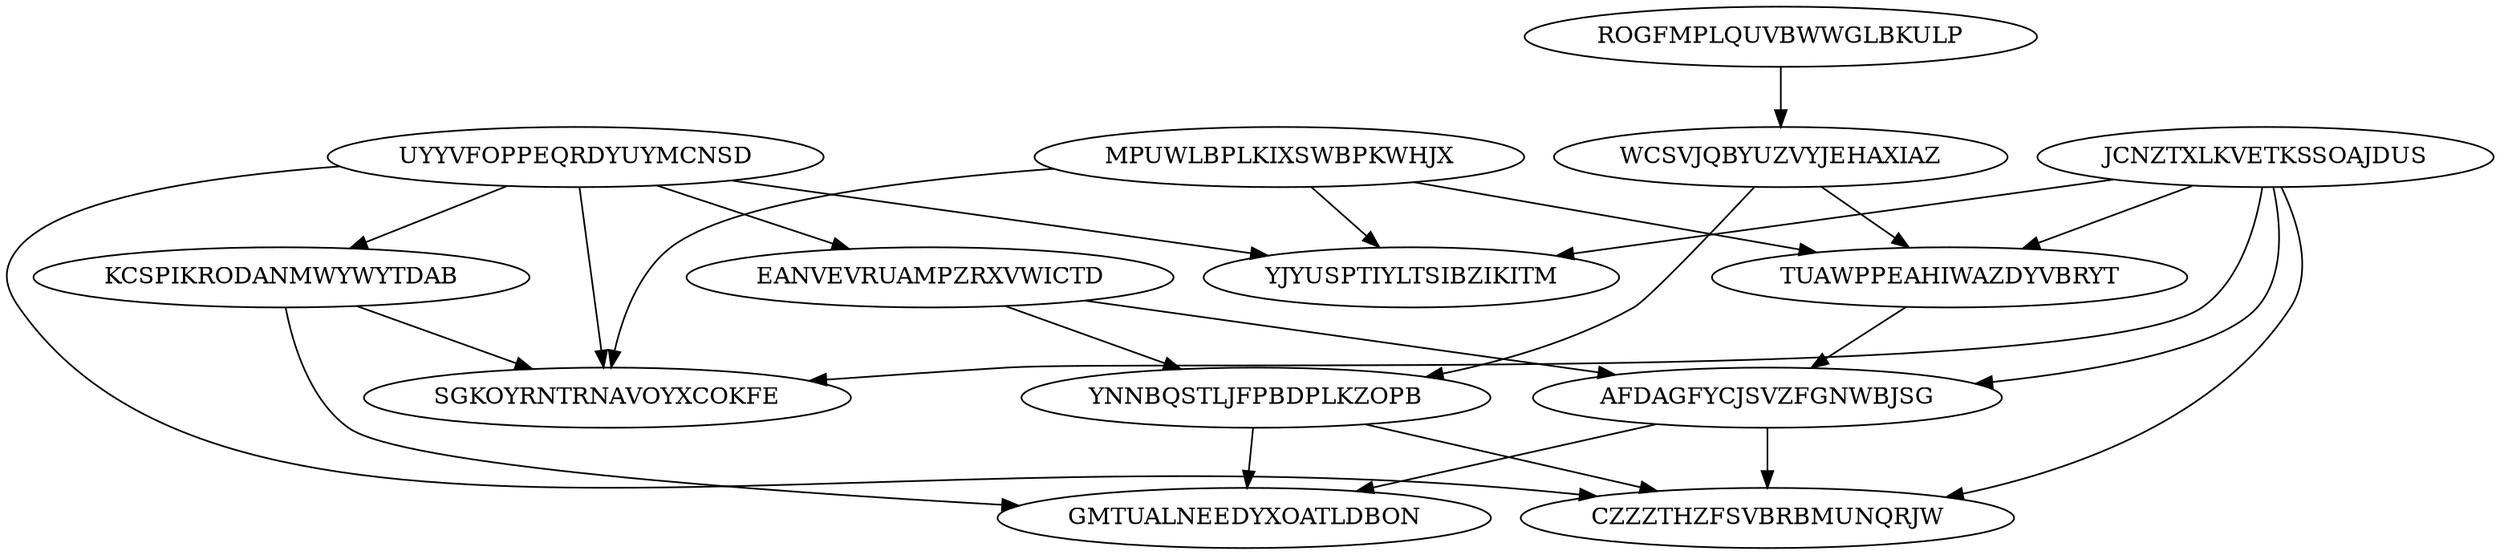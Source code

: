 digraph N14M25 {
	MPUWLBPLKIXSWBPKWHJX	[Weight=12];
	UYYVFOPPEQRDYUYMCNSD	[Weight=18];
	JCNZTXLKVETKSSOAJDUS	[Weight=12];
	ROGFMPLQUVBWWGLBKULP	[Weight=17];
	WCSVJQBYUZVYJEHAXIAZ	[Weight=12];
	EANVEVRUAMPZRXVWICTD	[Weight=11];
	TUAWPPEAHIWAZDYVBRYT	[Weight=20];
	KCSPIKRODANMWYWYTDAB	[Weight=17];
	YNNBQSTLJFPBDPLKZOPB	[Weight=16];
	AFDAGFYCJSVZFGNWBJSG	[Weight=20];
	CZZZTHZFSVBRBMUNQRJW	[Weight=16];
	SGKOYRNTRNAVOYXCOKFE	[Weight=19];
	GMTUALNEEDYXOATLDBON	[Weight=18];
	YJYUSPTIYLTSIBZIKITM	[Weight=10];
	JCNZTXLKVETKSSOAJDUS -> AFDAGFYCJSVZFGNWBJSG [Weight=17];
	UYYVFOPPEQRDYUYMCNSD -> SGKOYRNTRNAVOYXCOKFE [Weight=20];
	MPUWLBPLKIXSWBPKWHJX -> TUAWPPEAHIWAZDYVBRYT [Weight=10];
	UYYVFOPPEQRDYUYMCNSD -> KCSPIKRODANMWYWYTDAB [Weight=20];
	KCSPIKRODANMWYWYTDAB -> GMTUALNEEDYXOATLDBON [Weight=20];
	JCNZTXLKVETKSSOAJDUS -> CZZZTHZFSVBRBMUNQRJW [Weight=20];
	UYYVFOPPEQRDYUYMCNSD -> YJYUSPTIYLTSIBZIKITM [Weight=10];
	KCSPIKRODANMWYWYTDAB -> SGKOYRNTRNAVOYXCOKFE [Weight=11];
	WCSVJQBYUZVYJEHAXIAZ -> TUAWPPEAHIWAZDYVBRYT [Weight=15];
	YNNBQSTLJFPBDPLKZOPB -> CZZZTHZFSVBRBMUNQRJW [Weight=19];
	UYYVFOPPEQRDYUYMCNSD -> EANVEVRUAMPZRXVWICTD [Weight=18];
	JCNZTXLKVETKSSOAJDUS -> SGKOYRNTRNAVOYXCOKFE [Weight=12];
	AFDAGFYCJSVZFGNWBJSG -> CZZZTHZFSVBRBMUNQRJW [Weight=19];
	MPUWLBPLKIXSWBPKWHJX -> SGKOYRNTRNAVOYXCOKFE [Weight=17];
	MPUWLBPLKIXSWBPKWHJX -> YJYUSPTIYLTSIBZIKITM [Weight=10];
	WCSVJQBYUZVYJEHAXIAZ -> YNNBQSTLJFPBDPLKZOPB [Weight=19];
	JCNZTXLKVETKSSOAJDUS -> TUAWPPEAHIWAZDYVBRYT [Weight=19];
	YNNBQSTLJFPBDPLKZOPB -> GMTUALNEEDYXOATLDBON [Weight=12];
	AFDAGFYCJSVZFGNWBJSG -> GMTUALNEEDYXOATLDBON [Weight=13];
	JCNZTXLKVETKSSOAJDUS -> YJYUSPTIYLTSIBZIKITM [Weight=15];
	EANVEVRUAMPZRXVWICTD -> AFDAGFYCJSVZFGNWBJSG [Weight=11];
	UYYVFOPPEQRDYUYMCNSD -> CZZZTHZFSVBRBMUNQRJW [Weight=13];
	ROGFMPLQUVBWWGLBKULP -> WCSVJQBYUZVYJEHAXIAZ [Weight=12];
	TUAWPPEAHIWAZDYVBRYT -> AFDAGFYCJSVZFGNWBJSG [Weight=13];
	EANVEVRUAMPZRXVWICTD -> YNNBQSTLJFPBDPLKZOPB [Weight=16];
}
